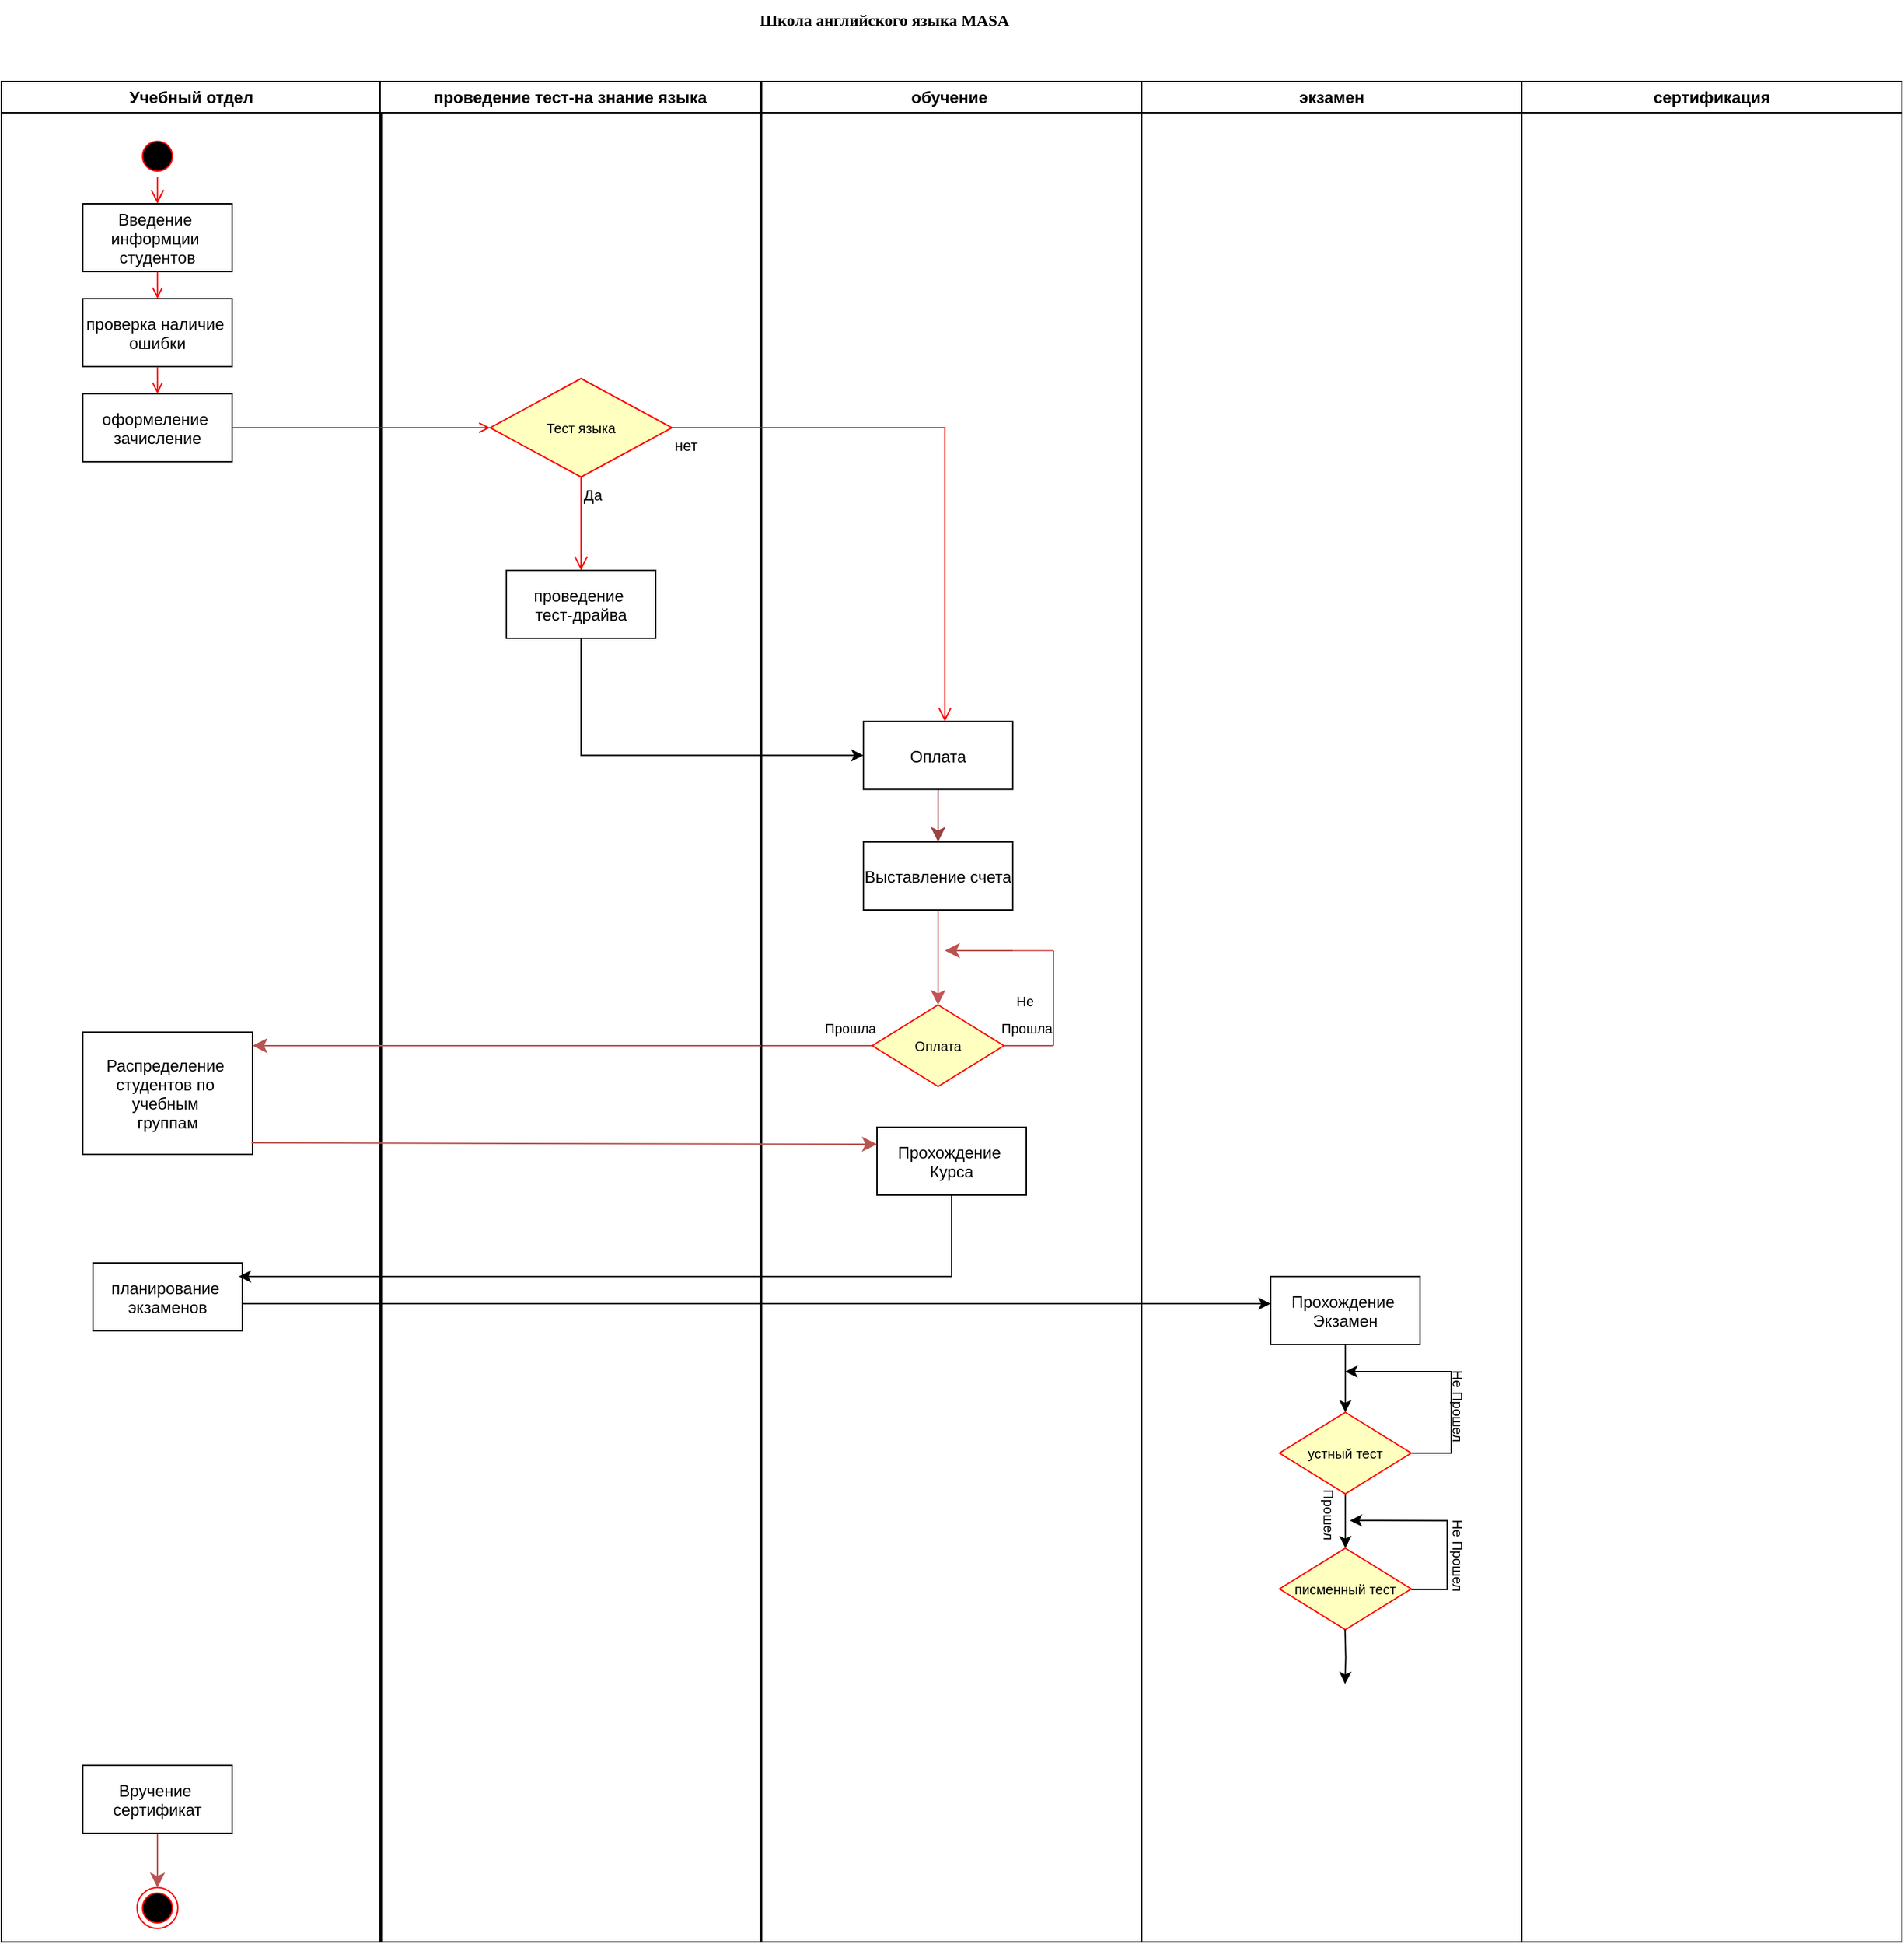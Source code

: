 <mxfile version="24.3.1" type="github">
  <diagram name="Page-1" id="bY8u737ZQ0ratZw_UCGF">
    <mxGraphModel dx="1538" dy="743" grid="1" gridSize="10" guides="1" tooltips="1" connect="1" arrows="1" fold="1" page="1" pageScale="1" pageWidth="827" pageHeight="1169" math="0" shadow="0">
      <root>
        <mxCell id="0" />
        <mxCell id="1" parent="0" />
        <mxCell id="oEYHWFMe7uGtQWseiEEt-1" value="Учебный отдел" style="swimlane;whiteSpace=wrap" vertex="1" parent="1">
          <mxGeometry x="25" y="110" width="280" height="1370" as="geometry" />
        </mxCell>
        <mxCell id="oEYHWFMe7uGtQWseiEEt-2" value="" style="ellipse;shape=startState;fillColor=#000000;strokeColor=#ff0000;" vertex="1" parent="oEYHWFMe7uGtQWseiEEt-1">
          <mxGeometry x="100" y="40" width="30" height="30" as="geometry" />
        </mxCell>
        <mxCell id="oEYHWFMe7uGtQWseiEEt-3" value="" style="edgeStyle=elbowEdgeStyle;elbow=horizontal;verticalAlign=bottom;endArrow=open;endSize=8;strokeColor=#FF0000;endFill=1;rounded=0" edge="1" parent="oEYHWFMe7uGtQWseiEEt-1" source="oEYHWFMe7uGtQWseiEEt-2" target="oEYHWFMe7uGtQWseiEEt-4">
          <mxGeometry x="100" y="40" as="geometry">
            <mxPoint x="115" y="110" as="targetPoint" />
          </mxGeometry>
        </mxCell>
        <mxCell id="oEYHWFMe7uGtQWseiEEt-4" value="Введение &#xa;информции &#xa;студентов" style="" vertex="1" parent="oEYHWFMe7uGtQWseiEEt-1">
          <mxGeometry x="60" y="90" width="110" height="50" as="geometry" />
        </mxCell>
        <mxCell id="oEYHWFMe7uGtQWseiEEt-5" value="проверка наличие &#xa;ошибки" style="" vertex="1" parent="oEYHWFMe7uGtQWseiEEt-1">
          <mxGeometry x="60" y="160" width="110" height="50" as="geometry" />
        </mxCell>
        <mxCell id="oEYHWFMe7uGtQWseiEEt-6" value="" style="endArrow=open;strokeColor=#FF0000;endFill=1;rounded=0" edge="1" parent="oEYHWFMe7uGtQWseiEEt-1" source="oEYHWFMe7uGtQWseiEEt-4" target="oEYHWFMe7uGtQWseiEEt-5">
          <mxGeometry relative="1" as="geometry" />
        </mxCell>
        <mxCell id="oEYHWFMe7uGtQWseiEEt-7" value="оформеление &#xa;зачисление" style="" vertex="1" parent="oEYHWFMe7uGtQWseiEEt-1">
          <mxGeometry x="60" y="230" width="110" height="50" as="geometry" />
        </mxCell>
        <mxCell id="oEYHWFMe7uGtQWseiEEt-8" value="" style="endArrow=open;strokeColor=#FF0000;endFill=1;rounded=0" edge="1" parent="oEYHWFMe7uGtQWseiEEt-1" source="oEYHWFMe7uGtQWseiEEt-5" target="oEYHWFMe7uGtQWseiEEt-7">
          <mxGeometry relative="1" as="geometry" />
        </mxCell>
        <mxCell id="oEYHWFMe7uGtQWseiEEt-9" value="Распределение &#xa;студентов по &#xa;учебным &#xa;группам" style="" vertex="1" parent="oEYHWFMe7uGtQWseiEEt-1">
          <mxGeometry x="60" y="700" width="125" height="90" as="geometry" />
        </mxCell>
        <mxCell id="oEYHWFMe7uGtQWseiEEt-10" style="edgeStyle=none;curved=1;rounded=0;orthogonalLoop=1;jettySize=auto;html=1;entryX=0.5;entryY=0;entryDx=0;entryDy=0;fontSize=12;startSize=8;endSize=8;fillColor=#f8cecc;strokeColor=#b85450;" edge="1" parent="oEYHWFMe7uGtQWseiEEt-1" source="oEYHWFMe7uGtQWseiEEt-11" target="oEYHWFMe7uGtQWseiEEt-12">
          <mxGeometry relative="1" as="geometry" />
        </mxCell>
        <mxCell id="oEYHWFMe7uGtQWseiEEt-11" value="Вручение &#xa;сертификат" style="" vertex="1" parent="oEYHWFMe7uGtQWseiEEt-1">
          <mxGeometry x="60" y="1240" width="110" height="50" as="geometry" />
        </mxCell>
        <mxCell id="oEYHWFMe7uGtQWseiEEt-12" value="" style="ellipse;shape=endState;fillColor=#000000;strokeColor=#ff0000" vertex="1" parent="oEYHWFMe7uGtQWseiEEt-1">
          <mxGeometry x="100" y="1330" width="30" height="30" as="geometry" />
        </mxCell>
        <mxCell id="oEYHWFMe7uGtQWseiEEt-51" value="планирование &#xa;экзаменов" style="" vertex="1" parent="oEYHWFMe7uGtQWseiEEt-1">
          <mxGeometry x="67.5" y="870" width="110" height="50" as="geometry" />
        </mxCell>
        <mxCell id="oEYHWFMe7uGtQWseiEEt-13" value="проведение тест-на знание языка" style="swimlane;whiteSpace=wrap" vertex="1" parent="1">
          <mxGeometry x="304" y="110" width="280" height="1370" as="geometry" />
        </mxCell>
        <mxCell id="oEYHWFMe7uGtQWseiEEt-14" value="Тест языка" style="rhombus;fillColor=#ffffc0;strokeColor=#ff0000;fontSize=10;" vertex="1" parent="oEYHWFMe7uGtQWseiEEt-13">
          <mxGeometry x="81" y="218.75" width="134" height="72.5" as="geometry" />
        </mxCell>
        <mxCell id="oEYHWFMe7uGtQWseiEEt-15" value="Да " style="edgeStyle=elbowEdgeStyle;elbow=horizontal;align=left;verticalAlign=top;endArrow=open;endSize=8;strokeColor=#FF0000;endFill=1;rounded=0;entryX=0.5;entryY=0;entryDx=0;entryDy=0;" edge="1" parent="oEYHWFMe7uGtQWseiEEt-13" source="oEYHWFMe7uGtQWseiEEt-14" target="oEYHWFMe7uGtQWseiEEt-16">
          <mxGeometry x="-1" relative="1" as="geometry">
            <mxPoint x="147.8" y="338.33" as="targetPoint" />
            <mxPoint x="147.8" y="272.497" as="sourcePoint" />
          </mxGeometry>
        </mxCell>
        <mxCell id="oEYHWFMe7uGtQWseiEEt-16" value="проведение &#xa;тест-драйва" style="" vertex="1" parent="oEYHWFMe7uGtQWseiEEt-13">
          <mxGeometry x="93" y="360" width="110" height="50" as="geometry" />
        </mxCell>
        <mxCell id="oEYHWFMe7uGtQWseiEEt-22" style="edgeStyle=none;curved=1;rounded=0;orthogonalLoop=1;jettySize=auto;html=1;fontSize=12;startSize=8;endSize=8;exitX=0;exitY=0.5;exitDx=0;exitDy=0;fillColor=#f8cecc;strokeColor=#b85450;" edge="1" parent="oEYHWFMe7uGtQWseiEEt-13" source="oEYHWFMe7uGtQWseiEEt-29">
          <mxGeometry relative="1" as="geometry">
            <mxPoint x="-94" y="710" as="targetPoint" />
            <mxPoint x="373.22" y="710" as="sourcePoint" />
          </mxGeometry>
        </mxCell>
        <mxCell id="oEYHWFMe7uGtQWseiEEt-53" style="edgeStyle=orthogonalEdgeStyle;rounded=0;orthogonalLoop=1;jettySize=auto;html=1;" edge="1" parent="oEYHWFMe7uGtQWseiEEt-13">
          <mxGeometry relative="1" as="geometry">
            <mxPoint x="656" y="900" as="targetPoint" />
            <mxPoint x="-101.5" y="900.03" as="sourcePoint" />
          </mxGeometry>
        </mxCell>
        <mxCell id="oEYHWFMe7uGtQWseiEEt-23" value="обучение " style="swimlane;whiteSpace=wrap;startSize=23;" vertex="1" parent="1">
          <mxGeometry x="585" y="110" width="280" height="1370" as="geometry" />
        </mxCell>
        <mxCell id="oEYHWFMe7uGtQWseiEEt-24" style="edgeStyle=none;curved=1;rounded=0;orthogonalLoop=1;jettySize=auto;html=1;fontSize=12;startSize=8;endSize=8;strokeColor=#c35454;exitX=0.5;exitY=1;exitDx=0;exitDy=0;" edge="1" parent="oEYHWFMe7uGtQWseiEEt-23" source="oEYHWFMe7uGtQWseiEEt-30" target="oEYHWFMe7uGtQWseiEEt-29">
          <mxGeometry relative="1" as="geometry">
            <mxPoint x="125" y="670" as="sourcePoint" />
          </mxGeometry>
        </mxCell>
        <mxCell id="oEYHWFMe7uGtQWseiEEt-25" style="edgeStyle=none;curved=1;rounded=0;orthogonalLoop=1;jettySize=auto;html=1;fontSize=12;startSize=8;endSize=8;strokeColor=#994343;" edge="1" parent="oEYHWFMe7uGtQWseiEEt-23" source="oEYHWFMe7uGtQWseiEEt-26" target="oEYHWFMe7uGtQWseiEEt-30">
          <mxGeometry relative="1" as="geometry" />
        </mxCell>
        <mxCell id="oEYHWFMe7uGtQWseiEEt-26" value="Оплата" style="" vertex="1" parent="oEYHWFMe7uGtQWseiEEt-23">
          <mxGeometry x="75" y="471.25" width="110" height="50" as="geometry" />
        </mxCell>
        <mxCell id="oEYHWFMe7uGtQWseiEEt-28" style="edgeStyle=none;curved=1;rounded=0;orthogonalLoop=1;jettySize=auto;html=1;fontSize=12;startSize=8;endSize=8;movable=1;resizable=1;rotatable=1;deletable=1;editable=1;locked=0;connectable=1;fillColor=#f8cecc;strokeColor=#b85450;" edge="1" parent="oEYHWFMe7uGtQWseiEEt-23">
          <mxGeometry relative="1" as="geometry">
            <mxPoint x="135" y="640" as="targetPoint" />
            <mxPoint x="185" y="640" as="sourcePoint" />
          </mxGeometry>
        </mxCell>
        <mxCell id="oEYHWFMe7uGtQWseiEEt-29" value="Оплата" style="rhombus;fillColor=#ffffc0;strokeColor=#ff0000;fontSize=10;" vertex="1" parent="oEYHWFMe7uGtQWseiEEt-23">
          <mxGeometry x="81.5" y="680" width="97" height="60" as="geometry" />
        </mxCell>
        <mxCell id="oEYHWFMe7uGtQWseiEEt-30" value="Выставление счета" style="" vertex="1" parent="oEYHWFMe7uGtQWseiEEt-23">
          <mxGeometry x="75" y="560" width="110" height="50" as="geometry" />
        </mxCell>
        <mxCell id="oEYHWFMe7uGtQWseiEEt-31" value="" style="endArrow=none;html=1;rounded=0;fontSize=12;startSize=8;endSize=8;curved=1;exitX=1;exitY=0.5;exitDx=0;exitDy=0;fillColor=#f8cecc;strokeColor=#b85450;" edge="1" parent="oEYHWFMe7uGtQWseiEEt-23" source="oEYHWFMe7uGtQWseiEEt-29">
          <mxGeometry width="50" height="50" relative="1" as="geometry">
            <mxPoint x="195" y="780" as="sourcePoint" />
            <mxPoint x="215" y="710" as="targetPoint" />
          </mxGeometry>
        </mxCell>
        <mxCell id="oEYHWFMe7uGtQWseiEEt-32" value="" style="endArrow=none;html=1;rounded=0;fontSize=12;startSize=8;endSize=8;curved=1;exitX=1;exitY=0.5;exitDx=0;exitDy=0;strokeColor=#dd7373;" edge="1" parent="oEYHWFMe7uGtQWseiEEt-23">
          <mxGeometry width="50" height="50" relative="1" as="geometry">
            <mxPoint x="185" y="640" as="sourcePoint" />
            <mxPoint x="215" y="640" as="targetPoint" />
          </mxGeometry>
        </mxCell>
        <mxCell id="oEYHWFMe7uGtQWseiEEt-33" value="" style="endArrow=none;html=1;rounded=0;fontSize=12;startSize=8;endSize=8;curved=1;fillColor=#f8cecc;strokeColor=#b85450;" edge="1" parent="oEYHWFMe7uGtQWseiEEt-23">
          <mxGeometry width="50" height="50" relative="1" as="geometry">
            <mxPoint x="215" y="640" as="sourcePoint" />
            <mxPoint x="215" y="710" as="targetPoint" />
          </mxGeometry>
        </mxCell>
        <mxCell id="oEYHWFMe7uGtQWseiEEt-34" value="&lt;font style=&quot;font-size: 10px;&quot;&gt;Не&amp;nbsp;&lt;/font&gt;&lt;div&gt;&lt;font style=&quot;font-size: 10px;&quot;&gt;Прошла&lt;/font&gt;&lt;/div&gt;" style="text;html=1;align=center;verticalAlign=middle;resizable=0;points=[];autosize=1;fontSize=16;" vertex="1" parent="oEYHWFMe7uGtQWseiEEt-23">
          <mxGeometry x="165" y="660" width="60" height="50" as="geometry" />
        </mxCell>
        <mxCell id="oEYHWFMe7uGtQWseiEEt-35" value="&lt;span style=&quot;font-size: 10px;&quot;&gt;Прошла&lt;/span&gt;" style="text;html=1;align=center;verticalAlign=middle;resizable=0;points=[];autosize=1;strokeColor=none;fillColor=none;fontSize=16;" vertex="1" parent="oEYHWFMe7uGtQWseiEEt-23">
          <mxGeometry x="35" y="680" width="60" height="30" as="geometry" />
        </mxCell>
        <mxCell id="oEYHWFMe7uGtQWseiEEt-40" value="Прохождение &#xa;Курса" style="" vertex="1" parent="oEYHWFMe7uGtQWseiEEt-23">
          <mxGeometry x="85" y="770" width="110" height="50" as="geometry" />
        </mxCell>
        <mxCell id="oEYHWFMe7uGtQWseiEEt-36" value="" style="endArrow=open;strokeColor=#FF0000;endFill=1;rounded=0;entryX=0;entryY=0.5;entryDx=0;entryDy=0;" edge="1" parent="1" source="oEYHWFMe7uGtQWseiEEt-7" target="oEYHWFMe7uGtQWseiEEt-14">
          <mxGeometry relative="1" as="geometry">
            <mxPoint x="320" y="365" as="targetPoint" />
          </mxGeometry>
        </mxCell>
        <mxCell id="oEYHWFMe7uGtQWseiEEt-37" value="нет" style="edgeStyle=elbowEdgeStyle;elbow=horizontal;align=left;verticalAlign=top;endArrow=open;endSize=8;strokeColor=#FF0000;endFill=1;rounded=0;exitX=1;exitY=0.5;exitDx=0;exitDy=0;" edge="1" parent="1" source="oEYHWFMe7uGtQWseiEEt-14" target="oEYHWFMe7uGtQWseiEEt-26">
          <mxGeometry x="-1" relative="1" as="geometry">
            <mxPoint x="640" y="365" as="targetPoint" />
            <mxPoint x="517.328" y="367.43" as="sourcePoint" />
            <Array as="points">
              <mxPoint x="720" y="365" />
            </Array>
          </mxGeometry>
        </mxCell>
        <mxCell id="oEYHWFMe7uGtQWseiEEt-38" value="экзамен" style="swimlane;whiteSpace=wrap;startSize=23;" vertex="1" parent="1">
          <mxGeometry x="865" y="110" width="280" height="1370" as="geometry" />
        </mxCell>
        <mxCell id="oEYHWFMe7uGtQWseiEEt-55" style="edgeStyle=orthogonalEdgeStyle;rounded=0;orthogonalLoop=1;jettySize=auto;html=1;" edge="1" parent="oEYHWFMe7uGtQWseiEEt-38" source="oEYHWFMe7uGtQWseiEEt-54">
          <mxGeometry relative="1" as="geometry">
            <mxPoint x="150" y="980" as="targetPoint" />
          </mxGeometry>
        </mxCell>
        <mxCell id="oEYHWFMe7uGtQWseiEEt-54" value="Прохождение &#xa;Экзамен" style="" vertex="1" parent="oEYHWFMe7uGtQWseiEEt-38">
          <mxGeometry x="95" y="880" width="110" height="50" as="geometry" />
        </mxCell>
        <mxCell id="oEYHWFMe7uGtQWseiEEt-58" style="edgeStyle=orthogonalEdgeStyle;rounded=0;orthogonalLoop=1;jettySize=auto;html=1;entryX=0.5;entryY=0;entryDx=0;entryDy=0;" edge="1" parent="oEYHWFMe7uGtQWseiEEt-38" source="oEYHWFMe7uGtQWseiEEt-56" target="oEYHWFMe7uGtQWseiEEt-57">
          <mxGeometry relative="1" as="geometry" />
        </mxCell>
        <mxCell id="oEYHWFMe7uGtQWseiEEt-60" style="edgeStyle=orthogonalEdgeStyle;rounded=0;orthogonalLoop=1;jettySize=auto;html=1;exitX=1;exitY=0.5;exitDx=0;exitDy=0;" edge="1" parent="oEYHWFMe7uGtQWseiEEt-38" source="oEYHWFMe7uGtQWseiEEt-56">
          <mxGeometry relative="1" as="geometry">
            <mxPoint x="150" y="950" as="targetPoint" />
            <mxPoint x="235" y="1010" as="sourcePoint" />
            <Array as="points">
              <mxPoint x="228" y="1010" />
              <mxPoint x="228" y="950" />
            </Array>
          </mxGeometry>
        </mxCell>
        <mxCell id="oEYHWFMe7uGtQWseiEEt-56" value="устный тест" style="rhombus;fillColor=#ffffc0;strokeColor=#ff0000;fontSize=10;" vertex="1" parent="oEYHWFMe7uGtQWseiEEt-38">
          <mxGeometry x="101.5" y="980" width="97" height="60" as="geometry" />
        </mxCell>
        <mxCell id="oEYHWFMe7uGtQWseiEEt-62" style="edgeStyle=orthogonalEdgeStyle;rounded=0;orthogonalLoop=1;jettySize=auto;html=1;entryX=0.572;entryY=0.057;entryDx=0;entryDy=0;entryPerimeter=0;" edge="1" parent="oEYHWFMe7uGtQWseiEEt-38">
          <mxGeometry relative="1" as="geometry">
            <mxPoint x="153.29" y="1059.66" as="targetPoint" />
            <mxPoint x="198.484" y="1110.35" as="sourcePoint" />
            <Array as="points">
              <mxPoint x="225" y="1110" />
              <mxPoint x="225" y="1060" />
            </Array>
          </mxGeometry>
        </mxCell>
        <mxCell id="oEYHWFMe7uGtQWseiEEt-57" value="писменный тест" style="rhombus;fillColor=#ffffc0;strokeColor=#ff0000;fontSize=10;" vertex="1" parent="oEYHWFMe7uGtQWseiEEt-38">
          <mxGeometry x="101.5" y="1080" width="97" height="60" as="geometry" />
        </mxCell>
        <mxCell id="oEYHWFMe7uGtQWseiEEt-59" value="&lt;span style=&quot;font-size: 10px;&quot;&gt;Прошел&lt;/span&gt;" style="text;html=1;align=center;verticalAlign=middle;resizable=0;points=[];autosize=1;strokeColor=none;fillColor=none;fontSize=16;rotation=90;" vertex="1" parent="oEYHWFMe7uGtQWseiEEt-38">
          <mxGeometry x="110" y="1040" width="60" height="30" as="geometry" />
        </mxCell>
        <mxCell id="oEYHWFMe7uGtQWseiEEt-61" value="&lt;span style=&quot;font-size: 10px;&quot;&gt;Не&amp;nbsp;&lt;/span&gt;&lt;span style=&quot;font-size: 10px; background-color: initial;&quot;&gt;Прошел&lt;/span&gt;" style="text;html=1;align=center;verticalAlign=middle;resizable=0;points=[];autosize=1;strokeColor=none;fillColor=none;fontSize=16;rotation=90;" vertex="1" parent="oEYHWFMe7uGtQWseiEEt-38">
          <mxGeometry x="195" y="960" width="80" height="30" as="geometry" />
        </mxCell>
        <mxCell id="oEYHWFMe7uGtQWseiEEt-63" value="&lt;span style=&quot;font-size: 10px;&quot;&gt;Не&amp;nbsp;&lt;/span&gt;&lt;span style=&quot;font-size: 10px; background-color: initial;&quot;&gt;Прошел&lt;/span&gt;" style="text;html=1;align=center;verticalAlign=middle;resizable=0;points=[];autosize=1;strokeColor=none;fillColor=none;fontSize=16;rotation=90;" vertex="1" parent="oEYHWFMe7uGtQWseiEEt-38">
          <mxGeometry x="195" y="1070" width="80" height="30" as="geometry" />
        </mxCell>
        <mxCell id="oEYHWFMe7uGtQWseiEEt-64" style="edgeStyle=orthogonalEdgeStyle;rounded=0;orthogonalLoop=1;jettySize=auto;html=1;entryX=0.5;entryY=0;entryDx=0;entryDy=0;" edge="1" parent="oEYHWFMe7uGtQWseiEEt-38">
          <mxGeometry relative="1" as="geometry">
            <mxPoint x="149.75" y="1140" as="sourcePoint" />
            <mxPoint x="149.75" y="1180" as="targetPoint" />
          </mxGeometry>
        </mxCell>
        <mxCell id="oEYHWFMe7uGtQWseiEEt-42" style="edgeStyle=none;curved=1;rounded=0;orthogonalLoop=1;jettySize=auto;html=1;entryX=0;entryY=0.25;entryDx=0;entryDy=0;fontSize=12;startSize=8;endSize=8;exitX=0.994;exitY=0.906;exitDx=0;exitDy=0;fillColor=#f8cecc;strokeColor=#b85450;exitPerimeter=0;" edge="1" parent="1" source="oEYHWFMe7uGtQWseiEEt-9" target="oEYHWFMe7uGtQWseiEEt-40">
          <mxGeometry relative="1" as="geometry" />
        </mxCell>
        <mxCell id="oEYHWFMe7uGtQWseiEEt-45" value="&lt;span style=&quot;font-weight: 700;&quot;&gt;&lt;font face=&quot;Times New Roman&quot;&gt;Школа английского языка MASA&lt;/font&gt;&lt;/span&gt;" style="text;html=1;align=center;verticalAlign=middle;resizable=0;points=[];autosize=1;strokeColor=none;fillColor=none;" vertex="1" parent="1">
          <mxGeometry x="570" y="50" width="210" height="30" as="geometry" />
        </mxCell>
        <mxCell id="oEYHWFMe7uGtQWseiEEt-46" value="сертификация" style="swimlane;whiteSpace=wrap;startSize=23;" vertex="1" parent="1">
          <mxGeometry x="1145" y="110" width="280" height="1370" as="geometry" />
        </mxCell>
        <mxCell id="oEYHWFMe7uGtQWseiEEt-50" style="edgeStyle=orthogonalEdgeStyle;rounded=0;orthogonalLoop=1;jettySize=auto;html=1;entryX=0;entryY=0.5;entryDx=0;entryDy=0;exitX=0.5;exitY=1;exitDx=0;exitDy=0;" edge="1" parent="1" source="oEYHWFMe7uGtQWseiEEt-16" target="oEYHWFMe7uGtQWseiEEt-26">
          <mxGeometry relative="1" as="geometry" />
        </mxCell>
        <mxCell id="oEYHWFMe7uGtQWseiEEt-52" style="edgeStyle=orthogonalEdgeStyle;rounded=0;orthogonalLoop=1;jettySize=auto;html=1;exitX=0.5;exitY=1;exitDx=0;exitDy=0;" edge="1" parent="1" source="oEYHWFMe7uGtQWseiEEt-40">
          <mxGeometry relative="1" as="geometry">
            <mxPoint x="200" y="990" as="targetPoint" />
            <Array as="points">
              <mxPoint x="725" y="990" />
              <mxPoint x="200" y="990" />
            </Array>
          </mxGeometry>
        </mxCell>
      </root>
    </mxGraphModel>
  </diagram>
</mxfile>
